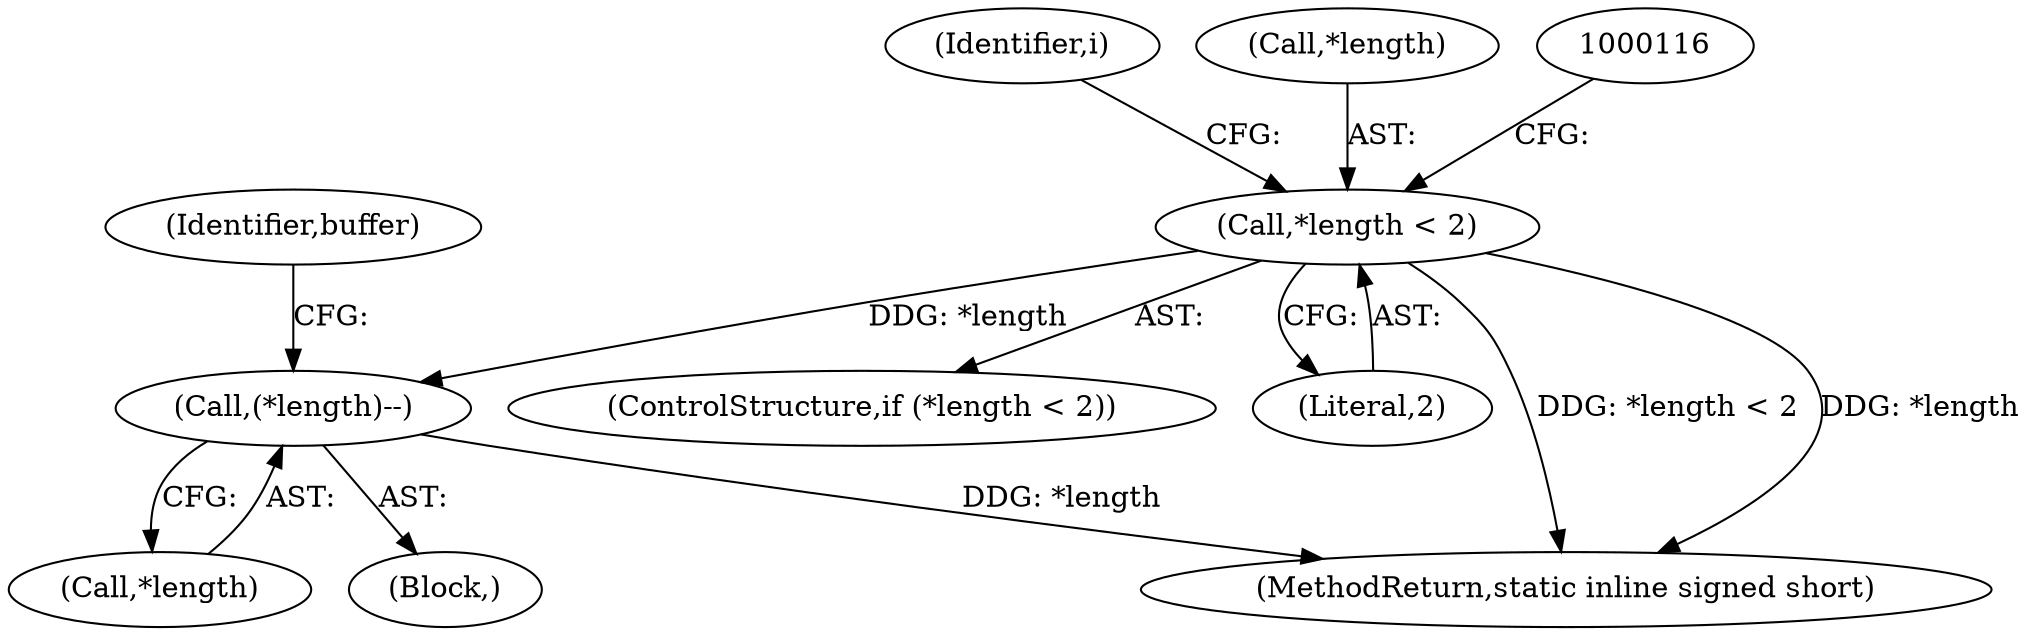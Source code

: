 digraph "0_ImageMagick_d8ab7f046587f2e9f734b687ba7e6e10147c294b_7@pointer" {
"1000110" [label="(Call,*length < 2)"];
"1000136" [label="(Call,(*length)--)"];
"1000109" [label="(ControlStructure,if (*length < 2))"];
"1000110" [label="(Call,*length < 2)"];
"1000120" [label="(Identifier,i)"];
"1000136" [label="(Call,(*length)--)"];
"1000111" [label="(Call,*length)"];
"1000137" [label="(Call,*length)"];
"1000141" [label="(Identifier,buffer)"];
"1000113" [label="(Literal,2)"];
"1000171" [label="(MethodReturn,static inline signed short)"];
"1000127" [label="(Block,)"];
"1000110" -> "1000109"  [label="AST: "];
"1000110" -> "1000113"  [label="CFG: "];
"1000111" -> "1000110"  [label="AST: "];
"1000113" -> "1000110"  [label="AST: "];
"1000116" -> "1000110"  [label="CFG: "];
"1000120" -> "1000110"  [label="CFG: "];
"1000110" -> "1000171"  [label="DDG: *length < 2"];
"1000110" -> "1000171"  [label="DDG: *length"];
"1000110" -> "1000136"  [label="DDG: *length"];
"1000136" -> "1000127"  [label="AST: "];
"1000136" -> "1000137"  [label="CFG: "];
"1000137" -> "1000136"  [label="AST: "];
"1000141" -> "1000136"  [label="CFG: "];
"1000136" -> "1000171"  [label="DDG: *length"];
}
